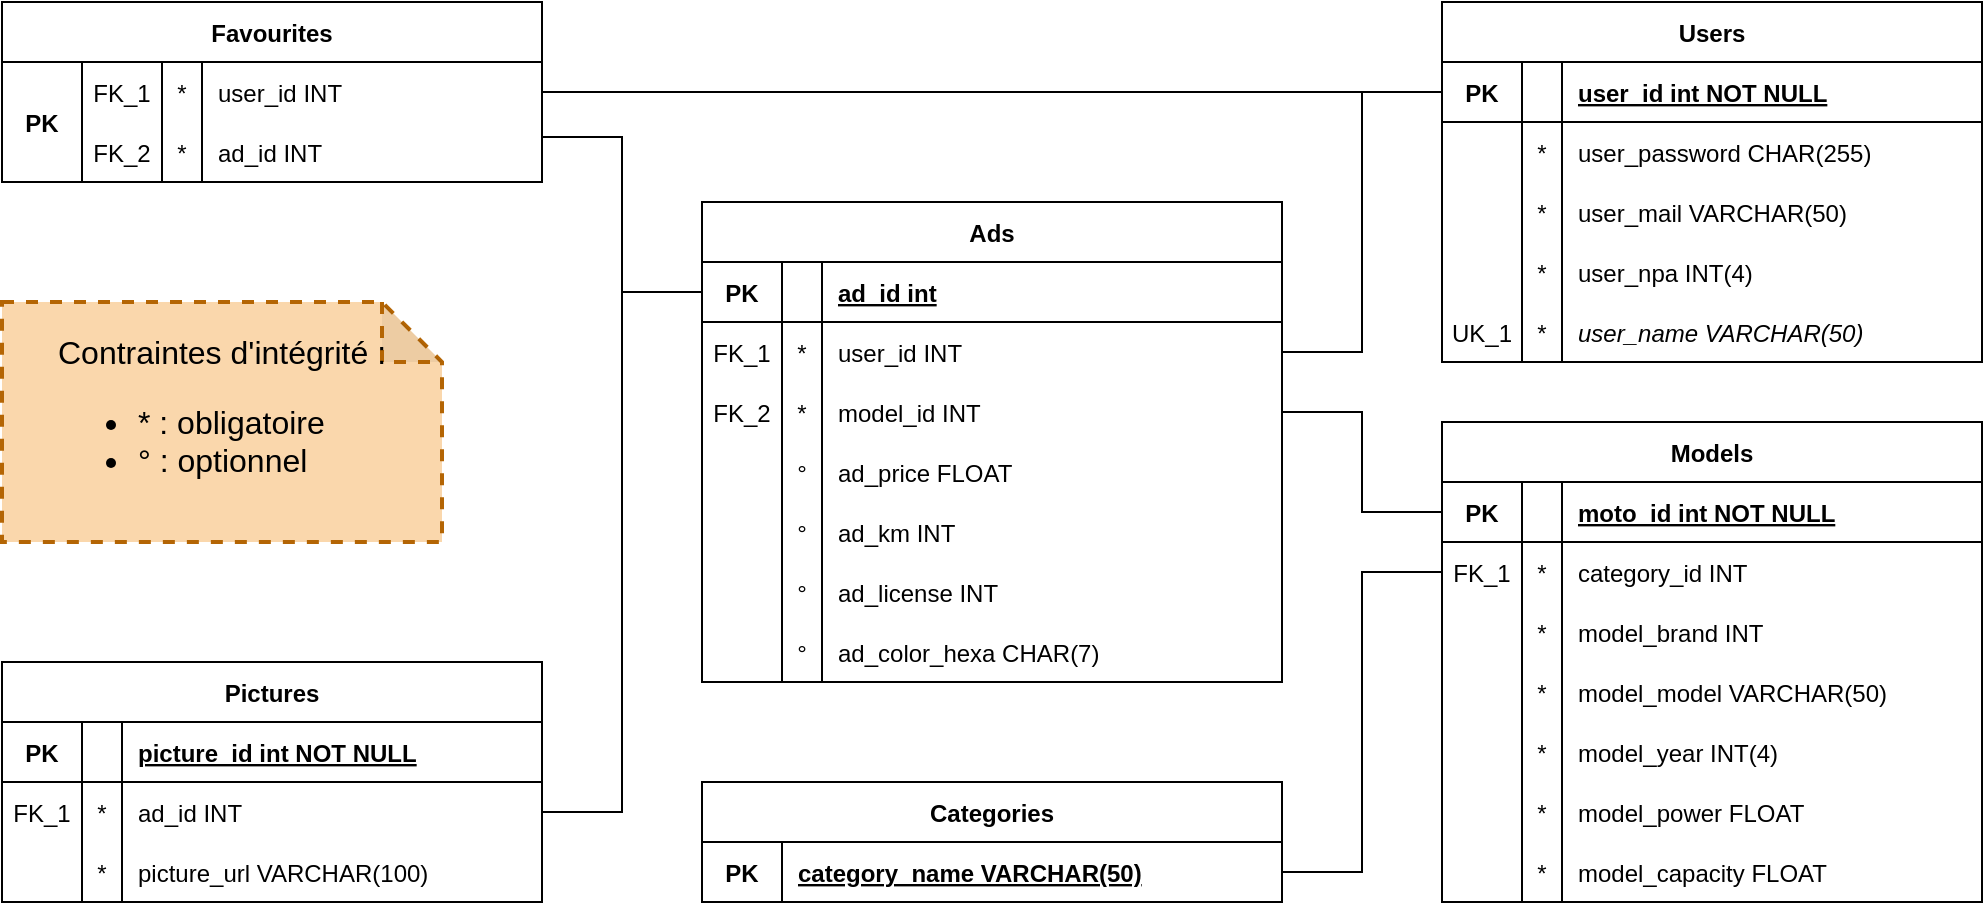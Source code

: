 <mxfile version="20.4.0" type="device"><diagram id="R2lEEEUBdFMjLlhIrx00" name="Page-1"><mxGraphModel dx="1632" dy="436" grid="1" gridSize="10" guides="1" tooltips="1" connect="1" arrows="1" fold="1" page="1" pageScale="1" pageWidth="850" pageHeight="1100" math="0" shadow="0" extFonts="Permanent Marker^https://fonts.googleapis.com/css?family=Permanent+Marker"><root><mxCell id="0"/><mxCell id="1" parent="0"/><mxCell id="C-vyLk0tnHw3VtMMgP7b-2" value="Models" style="shape=table;startSize=30;container=1;collapsible=1;childLayout=tableLayout;fixedRows=1;rowLines=0;fontStyle=1;align=center;resizeLast=1;" parent="1" vertex="1"><mxGeometry x="470" y="580" width="270" height="240" as="geometry"/></mxCell><mxCell id="C-vyLk0tnHw3VtMMgP7b-3" value="" style="shape=partialRectangle;collapsible=0;dropTarget=0;pointerEvents=0;fillColor=none;points=[[0,0.5],[1,0.5]];portConstraint=eastwest;top=0;left=0;right=0;bottom=1;" parent="C-vyLk0tnHw3VtMMgP7b-2" vertex="1"><mxGeometry y="30" width="270" height="30" as="geometry"/></mxCell><mxCell id="C-vyLk0tnHw3VtMMgP7b-4" value="PK" style="shape=partialRectangle;overflow=hidden;connectable=0;fillColor=none;top=0;left=0;bottom=0;right=0;fontStyle=1;" parent="C-vyLk0tnHw3VtMMgP7b-3" vertex="1"><mxGeometry width="40" height="30" as="geometry"><mxRectangle width="40" height="30" as="alternateBounds"/></mxGeometry></mxCell><mxCell id="pd-KlW3IWrrGRKDiV0ma-48" style="shape=partialRectangle;overflow=hidden;connectable=0;fillColor=none;top=0;left=0;bottom=0;right=0;fontStyle=1;" parent="C-vyLk0tnHw3VtMMgP7b-3" vertex="1"><mxGeometry x="40" width="20" height="30" as="geometry"><mxRectangle width="20" height="30" as="alternateBounds"/></mxGeometry></mxCell><mxCell id="C-vyLk0tnHw3VtMMgP7b-5" value="moto_id int NOT NULL " style="shape=partialRectangle;overflow=hidden;connectable=0;fillColor=none;top=0;left=0;bottom=0;right=0;align=left;spacingLeft=6;fontStyle=5;" parent="C-vyLk0tnHw3VtMMgP7b-3" vertex="1"><mxGeometry x="60" width="210" height="30" as="geometry"><mxRectangle width="210" height="30" as="alternateBounds"/></mxGeometry></mxCell><mxCell id="Til6oE_p2sEMkodiM8Su-36" style="shape=partialRectangle;collapsible=0;dropTarget=0;pointerEvents=0;fillColor=none;points=[[0,0.5],[1,0.5]];portConstraint=eastwest;top=0;left=0;right=0;bottom=0;" parent="C-vyLk0tnHw3VtMMgP7b-2" vertex="1"><mxGeometry y="60" width="270" height="30" as="geometry"/></mxCell><mxCell id="Til6oE_p2sEMkodiM8Su-37" value="FK_1" style="shape=partialRectangle;overflow=hidden;connectable=0;fillColor=none;top=0;left=0;bottom=0;right=0;" parent="Til6oE_p2sEMkodiM8Su-36" vertex="1"><mxGeometry width="40" height="30" as="geometry"><mxRectangle width="40" height="30" as="alternateBounds"/></mxGeometry></mxCell><mxCell id="pd-KlW3IWrrGRKDiV0ma-49" value="*" style="shape=partialRectangle;overflow=hidden;connectable=0;fillColor=none;top=0;left=0;bottom=0;right=0;" parent="Til6oE_p2sEMkodiM8Su-36" vertex="1"><mxGeometry x="40" width="20" height="30" as="geometry"><mxRectangle width="20" height="30" as="alternateBounds"/></mxGeometry></mxCell><mxCell id="Til6oE_p2sEMkodiM8Su-38" value="category_id INT" style="shape=partialRectangle;overflow=hidden;connectable=0;fillColor=none;top=0;left=0;bottom=0;right=0;align=left;spacingLeft=6;" parent="Til6oE_p2sEMkodiM8Su-36" vertex="1"><mxGeometry x="60" width="210" height="30" as="geometry"><mxRectangle width="210" height="30" as="alternateBounds"/></mxGeometry></mxCell><mxCell id="C-vyLk0tnHw3VtMMgP7b-6" value="" style="shape=partialRectangle;collapsible=0;dropTarget=0;pointerEvents=0;fillColor=none;points=[[0,0.5],[1,0.5]];portConstraint=eastwest;top=0;left=0;right=0;bottom=0;" parent="C-vyLk0tnHw3VtMMgP7b-2" vertex="1"><mxGeometry y="90" width="270" height="30" as="geometry"/></mxCell><mxCell id="C-vyLk0tnHw3VtMMgP7b-7" value="" style="shape=partialRectangle;overflow=hidden;connectable=0;fillColor=none;top=0;left=0;bottom=0;right=0;" parent="C-vyLk0tnHw3VtMMgP7b-6" vertex="1"><mxGeometry width="40" height="30" as="geometry"><mxRectangle width="40" height="30" as="alternateBounds"/></mxGeometry></mxCell><mxCell id="pd-KlW3IWrrGRKDiV0ma-50" value="*" style="shape=partialRectangle;overflow=hidden;connectable=0;fillColor=none;top=0;left=0;bottom=0;right=0;" parent="C-vyLk0tnHw3VtMMgP7b-6" vertex="1"><mxGeometry x="40" width="20" height="30" as="geometry"><mxRectangle width="20" height="30" as="alternateBounds"/></mxGeometry></mxCell><mxCell id="C-vyLk0tnHw3VtMMgP7b-8" value="model_brand INT" style="shape=partialRectangle;overflow=hidden;connectable=0;fillColor=none;top=0;left=0;bottom=0;right=0;align=left;spacingLeft=6;" parent="C-vyLk0tnHw3VtMMgP7b-6" vertex="1"><mxGeometry x="60" width="210" height="30" as="geometry"><mxRectangle width="210" height="30" as="alternateBounds"/></mxGeometry></mxCell><mxCell id="C-vyLk0tnHw3VtMMgP7b-9" value="" style="shape=partialRectangle;collapsible=0;dropTarget=0;pointerEvents=0;fillColor=none;points=[[0,0.5],[1,0.5]];portConstraint=eastwest;top=0;left=0;right=0;bottom=0;" parent="C-vyLk0tnHw3VtMMgP7b-2" vertex="1"><mxGeometry y="120" width="270" height="30" as="geometry"/></mxCell><mxCell id="C-vyLk0tnHw3VtMMgP7b-10" value="" style="shape=partialRectangle;overflow=hidden;connectable=0;fillColor=none;top=0;left=0;bottom=0;right=0;" parent="C-vyLk0tnHw3VtMMgP7b-9" vertex="1"><mxGeometry width="40" height="30" as="geometry"><mxRectangle width="40" height="30" as="alternateBounds"/></mxGeometry></mxCell><mxCell id="pd-KlW3IWrrGRKDiV0ma-51" value="*" style="shape=partialRectangle;overflow=hidden;connectable=0;fillColor=none;top=0;left=0;bottom=0;right=0;" parent="C-vyLk0tnHw3VtMMgP7b-9" vertex="1"><mxGeometry x="40" width="20" height="30" as="geometry"><mxRectangle width="20" height="30" as="alternateBounds"/></mxGeometry></mxCell><mxCell id="C-vyLk0tnHw3VtMMgP7b-11" value="model_model VARCHAR(50)" style="shape=partialRectangle;overflow=hidden;connectable=0;fillColor=none;top=0;left=0;bottom=0;right=0;align=left;spacingLeft=6;" parent="C-vyLk0tnHw3VtMMgP7b-9" vertex="1"><mxGeometry x="60" width="210" height="30" as="geometry"><mxRectangle width="210" height="30" as="alternateBounds"/></mxGeometry></mxCell><mxCell id="Til6oE_p2sEMkodiM8Su-18" style="shape=partialRectangle;collapsible=0;dropTarget=0;pointerEvents=0;fillColor=none;points=[[0,0.5],[1,0.5]];portConstraint=eastwest;top=0;left=0;right=0;bottom=0;" parent="C-vyLk0tnHw3VtMMgP7b-2" vertex="1"><mxGeometry y="150" width="270" height="30" as="geometry"/></mxCell><mxCell id="Til6oE_p2sEMkodiM8Su-19" value="" style="shape=partialRectangle;overflow=hidden;connectable=0;fillColor=none;top=0;left=0;bottom=0;right=0;" parent="Til6oE_p2sEMkodiM8Su-18" vertex="1"><mxGeometry width="40" height="30" as="geometry"><mxRectangle width="40" height="30" as="alternateBounds"/></mxGeometry></mxCell><mxCell id="pd-KlW3IWrrGRKDiV0ma-52" value="*" style="shape=partialRectangle;overflow=hidden;connectable=0;fillColor=none;top=0;left=0;bottom=0;right=0;" parent="Til6oE_p2sEMkodiM8Su-18" vertex="1"><mxGeometry x="40" width="20" height="30" as="geometry"><mxRectangle width="20" height="30" as="alternateBounds"/></mxGeometry></mxCell><mxCell id="Til6oE_p2sEMkodiM8Su-20" value="model_year INT(4)" style="shape=partialRectangle;overflow=hidden;connectable=0;fillColor=none;top=0;left=0;bottom=0;right=0;align=left;spacingLeft=6;" parent="Til6oE_p2sEMkodiM8Su-18" vertex="1"><mxGeometry x="60" width="210" height="30" as="geometry"><mxRectangle width="210" height="30" as="alternateBounds"/></mxGeometry></mxCell><mxCell id="Til6oE_p2sEMkodiM8Su-24" style="shape=partialRectangle;collapsible=0;dropTarget=0;pointerEvents=0;fillColor=none;points=[[0,0.5],[1,0.5]];portConstraint=eastwest;top=0;left=0;right=0;bottom=0;" parent="C-vyLk0tnHw3VtMMgP7b-2" vertex="1"><mxGeometry y="180" width="270" height="30" as="geometry"/></mxCell><mxCell id="Til6oE_p2sEMkodiM8Su-25" value="" style="shape=partialRectangle;overflow=hidden;connectable=0;fillColor=none;top=0;left=0;bottom=0;right=0;" parent="Til6oE_p2sEMkodiM8Su-24" vertex="1"><mxGeometry width="40" height="30" as="geometry"><mxRectangle width="40" height="30" as="alternateBounds"/></mxGeometry></mxCell><mxCell id="pd-KlW3IWrrGRKDiV0ma-53" value="*" style="shape=partialRectangle;overflow=hidden;connectable=0;fillColor=none;top=0;left=0;bottom=0;right=0;" parent="Til6oE_p2sEMkodiM8Su-24" vertex="1"><mxGeometry x="40" width="20" height="30" as="geometry"><mxRectangle width="20" height="30" as="alternateBounds"/></mxGeometry></mxCell><mxCell id="Til6oE_p2sEMkodiM8Su-26" value="model_power FLOAT" style="shape=partialRectangle;overflow=hidden;connectable=0;fillColor=none;top=0;left=0;bottom=0;right=0;align=left;spacingLeft=6;" parent="Til6oE_p2sEMkodiM8Su-24" vertex="1"><mxGeometry x="60" width="210" height="30" as="geometry"><mxRectangle width="210" height="30" as="alternateBounds"/></mxGeometry></mxCell><mxCell id="Til6oE_p2sEMkodiM8Su-27" style="shape=partialRectangle;collapsible=0;dropTarget=0;pointerEvents=0;fillColor=none;points=[[0,0.5],[1,0.5]];portConstraint=eastwest;top=0;left=0;right=0;bottom=0;" parent="C-vyLk0tnHw3VtMMgP7b-2" vertex="1"><mxGeometry y="210" width="270" height="30" as="geometry"/></mxCell><mxCell id="Til6oE_p2sEMkodiM8Su-28" value="" style="shape=partialRectangle;overflow=hidden;connectable=0;fillColor=none;top=0;left=0;bottom=0;right=0;" parent="Til6oE_p2sEMkodiM8Su-27" vertex="1"><mxGeometry width="40" height="30" as="geometry"><mxRectangle width="40" height="30" as="alternateBounds"/></mxGeometry></mxCell><mxCell id="pd-KlW3IWrrGRKDiV0ma-54" value="*" style="shape=partialRectangle;overflow=hidden;connectable=0;fillColor=none;top=0;left=0;bottom=0;right=0;" parent="Til6oE_p2sEMkodiM8Su-27" vertex="1"><mxGeometry x="40" width="20" height="30" as="geometry"><mxRectangle width="20" height="30" as="alternateBounds"/></mxGeometry></mxCell><mxCell id="Til6oE_p2sEMkodiM8Su-29" value="model_capacity FLOAT" style="shape=partialRectangle;overflow=hidden;connectable=0;fillColor=none;top=0;left=0;bottom=0;right=0;align=left;spacingLeft=6;" parent="Til6oE_p2sEMkodiM8Su-27" vertex="1"><mxGeometry x="60" width="210" height="30" as="geometry"><mxRectangle width="210" height="30" as="alternateBounds"/></mxGeometry></mxCell><mxCell id="C-vyLk0tnHw3VtMMgP7b-23" value="Users" style="shape=table;startSize=30;container=1;collapsible=1;childLayout=tableLayout;fixedRows=1;rowLines=0;fontStyle=1;align=center;resizeLast=1;" parent="1" vertex="1"><mxGeometry x="470" y="370" width="270" height="180" as="geometry"/></mxCell><mxCell id="C-vyLk0tnHw3VtMMgP7b-24" value="" style="shape=partialRectangle;collapsible=0;dropTarget=0;pointerEvents=0;fillColor=none;points=[[0,0.5],[1,0.5]];portConstraint=eastwest;top=0;left=0;right=0;bottom=1;" parent="C-vyLk0tnHw3VtMMgP7b-23" vertex="1"><mxGeometry y="30" width="270" height="30" as="geometry"/></mxCell><mxCell id="C-vyLk0tnHw3VtMMgP7b-25" value="PK" style="shape=partialRectangle;overflow=hidden;connectable=0;fillColor=none;top=0;left=0;bottom=0;right=0;fontStyle=1;" parent="C-vyLk0tnHw3VtMMgP7b-24" vertex="1"><mxGeometry width="40.0" height="30" as="geometry"><mxRectangle width="40.0" height="30" as="alternateBounds"/></mxGeometry></mxCell><mxCell id="pd-KlW3IWrrGRKDiV0ma-36" style="shape=partialRectangle;overflow=hidden;connectable=0;fillColor=none;top=0;left=0;bottom=0;right=0;fontStyle=1;" parent="C-vyLk0tnHw3VtMMgP7b-24" vertex="1"><mxGeometry x="40.0" width="20" height="30" as="geometry"><mxRectangle width="20" height="30" as="alternateBounds"/></mxGeometry></mxCell><mxCell id="C-vyLk0tnHw3VtMMgP7b-26" value="user_id int NOT NULL " style="shape=partialRectangle;overflow=hidden;connectable=0;fillColor=none;top=0;left=0;bottom=0;right=0;align=left;spacingLeft=6;fontStyle=5;" parent="C-vyLk0tnHw3VtMMgP7b-24" vertex="1"><mxGeometry x="60.0" width="210.0" height="30" as="geometry"><mxRectangle width="210.0" height="30" as="alternateBounds"/></mxGeometry></mxCell><mxCell id="C-vyLk0tnHw3VtMMgP7b-27" value="" style="shape=partialRectangle;collapsible=0;dropTarget=0;pointerEvents=0;fillColor=none;points=[[0,0.5],[1,0.5]];portConstraint=eastwest;top=0;left=0;right=0;bottom=0;" parent="C-vyLk0tnHw3VtMMgP7b-23" vertex="1"><mxGeometry y="60" width="270" height="30" as="geometry"/></mxCell><mxCell id="C-vyLk0tnHw3VtMMgP7b-28" value="" style="shape=partialRectangle;overflow=hidden;connectable=0;fillColor=none;top=0;left=0;bottom=0;right=0;" parent="C-vyLk0tnHw3VtMMgP7b-27" vertex="1"><mxGeometry width="40.0" height="30" as="geometry"><mxRectangle width="40.0" height="30" as="alternateBounds"/></mxGeometry></mxCell><mxCell id="pd-KlW3IWrrGRKDiV0ma-37" value="*" style="shape=partialRectangle;overflow=hidden;connectable=0;fillColor=none;top=0;left=0;bottom=0;right=0;" parent="C-vyLk0tnHw3VtMMgP7b-27" vertex="1"><mxGeometry x="40.0" width="20" height="30" as="geometry"><mxRectangle width="20" height="30" as="alternateBounds"/></mxGeometry></mxCell><mxCell id="C-vyLk0tnHw3VtMMgP7b-29" value="user_password CHAR(255)" style="shape=partialRectangle;overflow=hidden;connectable=0;fillColor=none;top=0;left=0;bottom=0;right=0;align=left;spacingLeft=6;" parent="C-vyLk0tnHw3VtMMgP7b-27" vertex="1"><mxGeometry x="60.0" width="210.0" height="30" as="geometry"><mxRectangle width="210.0" height="30" as="alternateBounds"/></mxGeometry></mxCell><mxCell id="Til6oE_p2sEMkodiM8Su-79" style="shape=partialRectangle;collapsible=0;dropTarget=0;pointerEvents=0;fillColor=none;points=[[0,0.5],[1,0.5]];portConstraint=eastwest;top=0;left=0;right=0;bottom=0;" parent="C-vyLk0tnHw3VtMMgP7b-23" vertex="1"><mxGeometry y="90" width="270" height="30" as="geometry"/></mxCell><mxCell id="Til6oE_p2sEMkodiM8Su-80" value="" style="shape=partialRectangle;overflow=hidden;connectable=0;fillColor=none;top=0;left=0;bottom=0;right=0;" parent="Til6oE_p2sEMkodiM8Su-79" vertex="1"><mxGeometry width="40.0" height="30" as="geometry"><mxRectangle width="40.0" height="30" as="alternateBounds"/></mxGeometry></mxCell><mxCell id="pd-KlW3IWrrGRKDiV0ma-38" value="*" style="shape=partialRectangle;overflow=hidden;connectable=0;fillColor=none;top=0;left=0;bottom=0;right=0;" parent="Til6oE_p2sEMkodiM8Su-79" vertex="1"><mxGeometry x="40.0" width="20" height="30" as="geometry"><mxRectangle width="20" height="30" as="alternateBounds"/></mxGeometry></mxCell><mxCell id="Til6oE_p2sEMkodiM8Su-81" value="user_mail VARCHAR(50)" style="shape=partialRectangle;overflow=hidden;connectable=0;fillColor=none;top=0;left=0;bottom=0;right=0;align=left;spacingLeft=6;" parent="Til6oE_p2sEMkodiM8Su-79" vertex="1"><mxGeometry x="60.0" width="210.0" height="30" as="geometry"><mxRectangle width="210.0" height="30" as="alternateBounds"/></mxGeometry></mxCell><mxCell id="Til6oE_p2sEMkodiM8Su-76" style="shape=partialRectangle;collapsible=0;dropTarget=0;pointerEvents=0;fillColor=none;points=[[0,0.5],[1,0.5]];portConstraint=eastwest;top=0;left=0;right=0;bottom=0;" parent="C-vyLk0tnHw3VtMMgP7b-23" vertex="1"><mxGeometry y="120" width="270" height="30" as="geometry"/></mxCell><mxCell id="Til6oE_p2sEMkodiM8Su-77" value="" style="shape=partialRectangle;overflow=hidden;connectable=0;fillColor=none;top=0;left=0;bottom=0;right=0;" parent="Til6oE_p2sEMkodiM8Su-76" vertex="1"><mxGeometry width="40.0" height="30" as="geometry"><mxRectangle width="40.0" height="30" as="alternateBounds"/></mxGeometry></mxCell><mxCell id="pd-KlW3IWrrGRKDiV0ma-39" value="*" style="shape=partialRectangle;overflow=hidden;connectable=0;fillColor=none;top=0;left=0;bottom=0;right=0;" parent="Til6oE_p2sEMkodiM8Su-76" vertex="1"><mxGeometry x="40.0" width="20" height="30" as="geometry"><mxRectangle width="20" height="30" as="alternateBounds"/></mxGeometry></mxCell><mxCell id="Til6oE_p2sEMkodiM8Su-78" value="user_npa INT(4)" style="shape=partialRectangle;overflow=hidden;connectable=0;fillColor=none;top=0;left=0;bottom=0;right=0;align=left;spacingLeft=6;" parent="Til6oE_p2sEMkodiM8Su-76" vertex="1"><mxGeometry x="60.0" width="210.0" height="30" as="geometry"><mxRectangle width="210.0" height="30" as="alternateBounds"/></mxGeometry></mxCell><mxCell id="Til6oE_p2sEMkodiM8Su-73" style="shape=partialRectangle;collapsible=0;dropTarget=0;pointerEvents=0;fillColor=none;points=[[0,0.5],[1,0.5]];portConstraint=eastwest;top=0;left=0;right=0;bottom=0;" parent="C-vyLk0tnHw3VtMMgP7b-23" vertex="1"><mxGeometry y="150" width="270" height="30" as="geometry"/></mxCell><mxCell id="Til6oE_p2sEMkodiM8Su-74" value="UK_1" style="shape=partialRectangle;overflow=hidden;connectable=0;fillColor=none;top=0;left=0;bottom=0;right=0;" parent="Til6oE_p2sEMkodiM8Su-73" vertex="1"><mxGeometry width="40.0" height="30" as="geometry"><mxRectangle width="40.0" height="30" as="alternateBounds"/></mxGeometry></mxCell><mxCell id="pd-KlW3IWrrGRKDiV0ma-40" value="*" style="shape=partialRectangle;overflow=hidden;connectable=0;fillColor=none;top=0;left=0;bottom=0;right=0;" parent="Til6oE_p2sEMkodiM8Su-73" vertex="1"><mxGeometry x="40.0" width="20" height="30" as="geometry"><mxRectangle width="20" height="30" as="alternateBounds"/></mxGeometry></mxCell><mxCell id="Til6oE_p2sEMkodiM8Su-75" value="user_name VARCHAR(50)" style="shape=partialRectangle;overflow=hidden;connectable=0;fillColor=none;top=0;left=0;bottom=0;right=0;align=left;spacingLeft=6;fontStyle=2" parent="Til6oE_p2sEMkodiM8Su-73" vertex="1"><mxGeometry x="60.0" width="210.0" height="30" as="geometry"><mxRectangle width="210.0" height="30" as="alternateBounds"/></mxGeometry></mxCell><mxCell id="_T7qm6R19eSd7hvCUQdI-22" value="Ads" style="shape=table;startSize=30;container=1;collapsible=1;childLayout=tableLayout;fixedRows=1;rowLines=0;fontStyle=1;align=center;resizeLast=1;" parent="1" vertex="1"><mxGeometry x="100" y="470" width="290" height="240" as="geometry"/></mxCell><mxCell id="_T7qm6R19eSd7hvCUQdI-23" value="" style="shape=partialRectangle;collapsible=0;dropTarget=0;pointerEvents=0;fillColor=none;points=[[0,0.5],[1,0.5]];portConstraint=eastwest;top=0;left=0;right=0;bottom=1;" parent="_T7qm6R19eSd7hvCUQdI-22" vertex="1"><mxGeometry y="30" width="290" height="30" as="geometry"/></mxCell><mxCell id="_T7qm6R19eSd7hvCUQdI-24" value="PK" style="shape=partialRectangle;overflow=hidden;connectable=0;fillColor=none;top=0;left=0;bottom=0;right=0;fontStyle=1;" parent="_T7qm6R19eSd7hvCUQdI-23" vertex="1"><mxGeometry width="40" height="30" as="geometry"><mxRectangle width="40" height="30" as="alternateBounds"/></mxGeometry></mxCell><mxCell id="pd-KlW3IWrrGRKDiV0ma-55" style="shape=partialRectangle;overflow=hidden;connectable=0;fillColor=none;top=0;left=0;bottom=0;right=0;fontStyle=1;" parent="_T7qm6R19eSd7hvCUQdI-23" vertex="1"><mxGeometry x="40" width="20" height="30" as="geometry"><mxRectangle width="20" height="30" as="alternateBounds"/></mxGeometry></mxCell><mxCell id="_T7qm6R19eSd7hvCUQdI-25" value="ad_id int" style="shape=partialRectangle;overflow=hidden;connectable=0;fillColor=none;top=0;left=0;bottom=0;right=0;align=left;spacingLeft=6;fontStyle=5;" parent="_T7qm6R19eSd7hvCUQdI-23" vertex="1"><mxGeometry x="60" width="230" height="30" as="geometry"><mxRectangle width="230" height="30" as="alternateBounds"/></mxGeometry></mxCell><mxCell id="Til6oE_p2sEMkodiM8Su-64" style="shape=partialRectangle;collapsible=0;dropTarget=0;pointerEvents=0;fillColor=none;points=[[0,0.5],[1,0.5]];portConstraint=eastwest;top=0;left=0;right=0;bottom=0;" parent="_T7qm6R19eSd7hvCUQdI-22" vertex="1"><mxGeometry y="60" width="290" height="30" as="geometry"/></mxCell><mxCell id="Til6oE_p2sEMkodiM8Su-65" value="FK_1" style="shape=partialRectangle;overflow=hidden;connectable=0;fillColor=none;top=0;left=0;bottom=0;right=0;" parent="Til6oE_p2sEMkodiM8Su-64" vertex="1"><mxGeometry width="40" height="30" as="geometry"><mxRectangle width="40" height="30" as="alternateBounds"/></mxGeometry></mxCell><mxCell id="pd-KlW3IWrrGRKDiV0ma-56" value="*" style="shape=partialRectangle;overflow=hidden;connectable=0;fillColor=none;top=0;left=0;bottom=0;right=0;" parent="Til6oE_p2sEMkodiM8Su-64" vertex="1"><mxGeometry x="40" width="20" height="30" as="geometry"><mxRectangle width="20" height="30" as="alternateBounds"/></mxGeometry></mxCell><mxCell id="Til6oE_p2sEMkodiM8Su-66" value="user_id INT" style="shape=partialRectangle;overflow=hidden;connectable=0;fillColor=none;top=0;left=0;bottom=0;right=0;align=left;spacingLeft=6;" parent="Til6oE_p2sEMkodiM8Su-64" vertex="1"><mxGeometry x="60" width="230" height="30" as="geometry"><mxRectangle width="230" height="30" as="alternateBounds"/></mxGeometry></mxCell><mxCell id="_T7qm6R19eSd7hvCUQdI-26" value="" style="shape=partialRectangle;collapsible=0;dropTarget=0;pointerEvents=0;fillColor=none;points=[[0,0.5],[1,0.5]];portConstraint=eastwest;top=0;left=0;right=0;bottom=0;" parent="_T7qm6R19eSd7hvCUQdI-22" vertex="1"><mxGeometry y="90" width="290" height="30" as="geometry"/></mxCell><mxCell id="_T7qm6R19eSd7hvCUQdI-27" value="FK_2" style="shape=partialRectangle;overflow=hidden;connectable=0;fillColor=none;top=0;left=0;bottom=0;right=0;" parent="_T7qm6R19eSd7hvCUQdI-26" vertex="1"><mxGeometry width="40" height="30" as="geometry"><mxRectangle width="40" height="30" as="alternateBounds"/></mxGeometry></mxCell><mxCell id="pd-KlW3IWrrGRKDiV0ma-57" value="*" style="shape=partialRectangle;overflow=hidden;connectable=0;fillColor=none;top=0;left=0;bottom=0;right=0;" parent="_T7qm6R19eSd7hvCUQdI-26" vertex="1"><mxGeometry x="40" width="20" height="30" as="geometry"><mxRectangle width="20" height="30" as="alternateBounds"/></mxGeometry></mxCell><mxCell id="_T7qm6R19eSd7hvCUQdI-28" value="model_id INT" style="shape=partialRectangle;overflow=hidden;connectable=0;fillColor=none;top=0;left=0;bottom=0;right=0;align=left;spacingLeft=6;" parent="_T7qm6R19eSd7hvCUQdI-26" vertex="1"><mxGeometry x="60" width="230" height="30" as="geometry"><mxRectangle width="230" height="30" as="alternateBounds"/></mxGeometry></mxCell><mxCell id="Til6oE_p2sEMkodiM8Su-6" style="shape=partialRectangle;collapsible=0;dropTarget=0;pointerEvents=0;fillColor=none;points=[[0,0.5],[1,0.5]];portConstraint=eastwest;top=0;left=0;right=0;bottom=0;" parent="_T7qm6R19eSd7hvCUQdI-22" vertex="1"><mxGeometry y="120" width="290" height="30" as="geometry"/></mxCell><mxCell id="Til6oE_p2sEMkodiM8Su-7" value="" style="shape=partialRectangle;overflow=hidden;connectable=0;fillColor=none;top=0;left=0;bottom=0;right=0;" parent="Til6oE_p2sEMkodiM8Su-6" vertex="1"><mxGeometry width="40" height="30" as="geometry"><mxRectangle width="40" height="30" as="alternateBounds"/></mxGeometry></mxCell><mxCell id="pd-KlW3IWrrGRKDiV0ma-58" value="°" style="shape=partialRectangle;overflow=hidden;connectable=0;fillColor=none;top=0;left=0;bottom=0;right=0;" parent="Til6oE_p2sEMkodiM8Su-6" vertex="1"><mxGeometry x="40" width="20" height="30" as="geometry"><mxRectangle width="20" height="30" as="alternateBounds"/></mxGeometry></mxCell><mxCell id="Til6oE_p2sEMkodiM8Su-8" value="ad_price FLOAT" style="shape=partialRectangle;overflow=hidden;connectable=0;fillColor=none;top=0;left=0;bottom=0;right=0;align=left;spacingLeft=6;" parent="Til6oE_p2sEMkodiM8Su-6" vertex="1"><mxGeometry x="60" width="230" height="30" as="geometry"><mxRectangle width="230" height="30" as="alternateBounds"/></mxGeometry></mxCell><mxCell id="Til6oE_p2sEMkodiM8Su-9" style="shape=partialRectangle;collapsible=0;dropTarget=0;pointerEvents=0;fillColor=none;points=[[0,0.5],[1,0.5]];portConstraint=eastwest;top=0;left=0;right=0;bottom=0;" parent="_T7qm6R19eSd7hvCUQdI-22" vertex="1"><mxGeometry y="150" width="290" height="30" as="geometry"/></mxCell><mxCell id="Til6oE_p2sEMkodiM8Su-10" value="" style="shape=partialRectangle;overflow=hidden;connectable=0;fillColor=none;top=0;left=0;bottom=0;right=0;" parent="Til6oE_p2sEMkodiM8Su-9" vertex="1"><mxGeometry width="40" height="30" as="geometry"><mxRectangle width="40" height="30" as="alternateBounds"/></mxGeometry></mxCell><mxCell id="pd-KlW3IWrrGRKDiV0ma-59" value="°" style="shape=partialRectangle;overflow=hidden;connectable=0;fillColor=none;top=0;left=0;bottom=0;right=0;" parent="Til6oE_p2sEMkodiM8Su-9" vertex="1"><mxGeometry x="40" width="20" height="30" as="geometry"><mxRectangle width="20" height="30" as="alternateBounds"/></mxGeometry></mxCell><mxCell id="Til6oE_p2sEMkodiM8Su-11" value="ad_km INT" style="shape=partialRectangle;overflow=hidden;connectable=0;fillColor=none;top=0;left=0;bottom=0;right=0;align=left;spacingLeft=6;" parent="Til6oE_p2sEMkodiM8Su-9" vertex="1"><mxGeometry x="60" width="230" height="30" as="geometry"><mxRectangle width="230" height="30" as="alternateBounds"/></mxGeometry></mxCell><mxCell id="Til6oE_p2sEMkodiM8Su-12" style="shape=partialRectangle;collapsible=0;dropTarget=0;pointerEvents=0;fillColor=none;points=[[0,0.5],[1,0.5]];portConstraint=eastwest;top=0;left=0;right=0;bottom=0;" parent="_T7qm6R19eSd7hvCUQdI-22" vertex="1"><mxGeometry y="180" width="290" height="30" as="geometry"/></mxCell><mxCell id="Til6oE_p2sEMkodiM8Su-13" value="" style="shape=partialRectangle;overflow=hidden;connectable=0;fillColor=none;top=0;left=0;bottom=0;right=0;" parent="Til6oE_p2sEMkodiM8Su-12" vertex="1"><mxGeometry width="40" height="30" as="geometry"><mxRectangle width="40" height="30" as="alternateBounds"/></mxGeometry></mxCell><mxCell id="pd-KlW3IWrrGRKDiV0ma-60" value="°" style="shape=partialRectangle;overflow=hidden;connectable=0;fillColor=none;top=0;left=0;bottom=0;right=0;" parent="Til6oE_p2sEMkodiM8Su-12" vertex="1"><mxGeometry x="40" width="20" height="30" as="geometry"><mxRectangle width="20" height="30" as="alternateBounds"/></mxGeometry></mxCell><mxCell id="Til6oE_p2sEMkodiM8Su-14" value="ad_license INT" style="shape=partialRectangle;overflow=hidden;connectable=0;fillColor=none;top=0;left=0;bottom=0;right=0;align=left;spacingLeft=6;" parent="Til6oE_p2sEMkodiM8Su-12" vertex="1"><mxGeometry x="60" width="230" height="30" as="geometry"><mxRectangle width="230" height="30" as="alternateBounds"/></mxGeometry></mxCell><mxCell id="Til6oE_p2sEMkodiM8Su-15" style="shape=partialRectangle;collapsible=0;dropTarget=0;pointerEvents=0;fillColor=none;points=[[0,0.5],[1,0.5]];portConstraint=eastwest;top=0;left=0;right=0;bottom=0;" parent="_T7qm6R19eSd7hvCUQdI-22" vertex="1"><mxGeometry y="210" width="290" height="30" as="geometry"/></mxCell><mxCell id="Til6oE_p2sEMkodiM8Su-16" value="" style="shape=partialRectangle;overflow=hidden;connectable=0;fillColor=none;top=0;left=0;bottom=0;right=0;" parent="Til6oE_p2sEMkodiM8Su-15" vertex="1"><mxGeometry width="40" height="30" as="geometry"><mxRectangle width="40" height="30" as="alternateBounds"/></mxGeometry></mxCell><mxCell id="pd-KlW3IWrrGRKDiV0ma-61" value="°" style="shape=partialRectangle;overflow=hidden;connectable=0;fillColor=none;top=0;left=0;bottom=0;right=0;" parent="Til6oE_p2sEMkodiM8Su-15" vertex="1"><mxGeometry x="40" width="20" height="30" as="geometry"><mxRectangle width="20" height="30" as="alternateBounds"/></mxGeometry></mxCell><mxCell id="Til6oE_p2sEMkodiM8Su-17" value="ad_color_hexa CHAR(7)" style="shape=partialRectangle;overflow=hidden;connectable=0;fillColor=none;top=0;left=0;bottom=0;right=0;align=left;spacingLeft=6;" parent="Til6oE_p2sEMkodiM8Su-15" vertex="1"><mxGeometry x="60" width="230" height="30" as="geometry"><mxRectangle width="230" height="30" as="alternateBounds"/></mxGeometry></mxCell><mxCell id="_T7qm6R19eSd7hvCUQdI-31" value="Pictures" style="shape=table;startSize=30;container=1;collapsible=1;childLayout=tableLayout;fixedRows=1;rowLines=0;fontStyle=1;align=center;resizeLast=1;" parent="1" vertex="1"><mxGeometry x="-250" y="700" width="270" height="120" as="geometry"/></mxCell><mxCell id="_T7qm6R19eSd7hvCUQdI-32" value="" style="shape=partialRectangle;collapsible=0;dropTarget=0;pointerEvents=0;fillColor=none;points=[[0,0.5],[1,0.5]];portConstraint=eastwest;top=0;left=0;right=0;bottom=1;" parent="_T7qm6R19eSd7hvCUQdI-31" vertex="1"><mxGeometry y="30" width="270" height="30" as="geometry"/></mxCell><mxCell id="_T7qm6R19eSd7hvCUQdI-33" value="PK" style="shape=partialRectangle;overflow=hidden;connectable=0;fillColor=none;top=0;left=0;bottom=0;right=0;fontStyle=1;" parent="_T7qm6R19eSd7hvCUQdI-32" vertex="1"><mxGeometry width="40" height="30" as="geometry"><mxRectangle width="40" height="30" as="alternateBounds"/></mxGeometry></mxCell><mxCell id="pd-KlW3IWrrGRKDiV0ma-62" style="shape=partialRectangle;overflow=hidden;connectable=0;fillColor=none;top=0;left=0;bottom=0;right=0;fontStyle=1;" parent="_T7qm6R19eSd7hvCUQdI-32" vertex="1"><mxGeometry x="40" width="20" height="30" as="geometry"><mxRectangle width="20" height="30" as="alternateBounds"/></mxGeometry></mxCell><mxCell id="_T7qm6R19eSd7hvCUQdI-34" value="picture_id int NOT NULL " style="shape=partialRectangle;overflow=hidden;connectable=0;fillColor=none;top=0;left=0;bottom=0;right=0;align=left;spacingLeft=6;fontStyle=5;" parent="_T7qm6R19eSd7hvCUQdI-32" vertex="1"><mxGeometry x="60" width="210" height="30" as="geometry"><mxRectangle width="210" height="30" as="alternateBounds"/></mxGeometry></mxCell><mxCell id="Til6oE_p2sEMkodiM8Su-67" style="shape=partialRectangle;collapsible=0;dropTarget=0;pointerEvents=0;fillColor=none;points=[[0,0.5],[1,0.5]];portConstraint=eastwest;top=0;left=0;right=0;bottom=0;" parent="_T7qm6R19eSd7hvCUQdI-31" vertex="1"><mxGeometry y="60" width="270" height="30" as="geometry"/></mxCell><mxCell id="Til6oE_p2sEMkodiM8Su-68" value="FK_1" style="shape=partialRectangle;overflow=hidden;connectable=0;fillColor=none;top=0;left=0;bottom=0;right=0;" parent="Til6oE_p2sEMkodiM8Su-67" vertex="1"><mxGeometry width="40" height="30" as="geometry"><mxRectangle width="40" height="30" as="alternateBounds"/></mxGeometry></mxCell><mxCell id="pd-KlW3IWrrGRKDiV0ma-63" value="*" style="shape=partialRectangle;overflow=hidden;connectable=0;fillColor=none;top=0;left=0;bottom=0;right=0;" parent="Til6oE_p2sEMkodiM8Su-67" vertex="1"><mxGeometry x="40" width="20" height="30" as="geometry"><mxRectangle width="20" height="30" as="alternateBounds"/></mxGeometry></mxCell><mxCell id="Til6oE_p2sEMkodiM8Su-69" value="ad_id INT" style="shape=partialRectangle;overflow=hidden;connectable=0;fillColor=none;top=0;left=0;bottom=0;right=0;align=left;spacingLeft=6;" parent="Til6oE_p2sEMkodiM8Su-67" vertex="1"><mxGeometry x="60" width="210" height="30" as="geometry"><mxRectangle width="210" height="30" as="alternateBounds"/></mxGeometry></mxCell><mxCell id="_T7qm6R19eSd7hvCUQdI-35" value="" style="shape=partialRectangle;collapsible=0;dropTarget=0;pointerEvents=0;fillColor=none;points=[[0,0.5],[1,0.5]];portConstraint=eastwest;top=0;left=0;right=0;bottom=0;" parent="_T7qm6R19eSd7hvCUQdI-31" vertex="1"><mxGeometry y="90" width="270" height="30" as="geometry"/></mxCell><mxCell id="_T7qm6R19eSd7hvCUQdI-36" value="" style="shape=partialRectangle;overflow=hidden;connectable=0;fillColor=none;top=0;left=0;bottom=0;right=0;" parent="_T7qm6R19eSd7hvCUQdI-35" vertex="1"><mxGeometry width="40" height="30" as="geometry"><mxRectangle width="40" height="30" as="alternateBounds"/></mxGeometry></mxCell><mxCell id="pd-KlW3IWrrGRKDiV0ma-64" value="*" style="shape=partialRectangle;overflow=hidden;connectable=0;fillColor=none;top=0;left=0;bottom=0;right=0;" parent="_T7qm6R19eSd7hvCUQdI-35" vertex="1"><mxGeometry x="40" width="20" height="30" as="geometry"><mxRectangle width="20" height="30" as="alternateBounds"/></mxGeometry></mxCell><mxCell id="_T7qm6R19eSd7hvCUQdI-37" value="picture_url VARCHAR(100)" style="shape=partialRectangle;overflow=hidden;connectable=0;fillColor=none;top=0;left=0;bottom=0;right=0;align=left;spacingLeft=6;" parent="_T7qm6R19eSd7hvCUQdI-35" vertex="1"><mxGeometry x="60" width="210" height="30" as="geometry"><mxRectangle width="210" height="30" as="alternateBounds"/></mxGeometry></mxCell><mxCell id="_T7qm6R19eSd7hvCUQdI-39" value="" style="endArrow=none;html=1;rounded=0;entryX=0;entryY=0.5;entryDx=0;entryDy=0;exitX=1;exitY=0.5;exitDx=0;exitDy=0;edgeStyle=orthogonalEdgeStyle;" parent="1" source="_T7qm6R19eSd7hvCUQdI-26" target="C-vyLk0tnHw3VtMMgP7b-3" edge="1"><mxGeometry width="50" height="50" relative="1" as="geometry"><mxPoint y="534" as="sourcePoint"/><mxPoint x="430" y="524" as="targetPoint"/></mxGeometry></mxCell><mxCell id="_T7qm6R19eSd7hvCUQdI-45" value="Favourites" style="shape=table;startSize=30;container=1;collapsible=1;childLayout=tableLayout;fixedRows=1;rowLines=0;fontStyle=1;align=center;resizeLast=1;strokeColor=default;" parent="1" vertex="1"><mxGeometry x="-250" y="370" width="270" height="90" as="geometry"/></mxCell><mxCell id="_T7qm6R19eSd7hvCUQdI-46" value="" style="shape=partialRectangle;collapsible=0;dropTarget=0;pointerEvents=0;fillColor=none;points=[[0,0.5],[1,0.5]];portConstraint=eastwest;top=0;left=0;right=0;bottom=1;strokeColor=none;" parent="_T7qm6R19eSd7hvCUQdI-45" vertex="1"><mxGeometry y="30" width="270" height="30" as="geometry"/></mxCell><mxCell id="Til6oE_p2sEMkodiM8Su-82" value="PK" style="shape=partialRectangle;overflow=hidden;connectable=0;top=0;left=0;bottom=0;right=0;fontStyle=1;rowspan=2;colspan=1;fillColor=none;strokeColor=none;dashed=1;perimeterSpacing=2;strokeWidth=5;" parent="_T7qm6R19eSd7hvCUQdI-46" vertex="1"><mxGeometry width="40" height="60" as="geometry"><mxRectangle width="40" height="30" as="alternateBounds"/></mxGeometry></mxCell><mxCell id="_T7qm6R19eSd7hvCUQdI-47" value="FK_1" style="shape=partialRectangle;overflow=hidden;connectable=0;fillColor=none;top=0;left=0;bottom=0;right=0;fontStyle=0;strokeColor=none;" parent="_T7qm6R19eSd7hvCUQdI-46" vertex="1"><mxGeometry x="40" width="40" height="30" as="geometry"><mxRectangle width="40" height="30" as="alternateBounds"/></mxGeometry></mxCell><mxCell id="pd-KlW3IWrrGRKDiV0ma-31" value="*" style="shape=partialRectangle;overflow=hidden;connectable=0;fillColor=none;top=0;left=0;bottom=0;right=0;fontStyle=0;strokeColor=none;align=center;" parent="_T7qm6R19eSd7hvCUQdI-46" vertex="1"><mxGeometry x="80" width="20" height="30" as="geometry"><mxRectangle width="20" height="30" as="alternateBounds"/></mxGeometry></mxCell><mxCell id="_T7qm6R19eSd7hvCUQdI-48" value="user_id INT" style="shape=partialRectangle;overflow=hidden;connectable=0;fillColor=none;top=0;left=0;bottom=0;right=0;align=left;spacingLeft=6;fontStyle=0;strokeColor=none;" parent="_T7qm6R19eSd7hvCUQdI-46" vertex="1"><mxGeometry x="100" width="170" height="30" as="geometry"><mxRectangle width="170" height="30" as="alternateBounds"/></mxGeometry></mxCell><mxCell id="_T7qm6R19eSd7hvCUQdI-49" value="" style="shape=partialRectangle;collapsible=0;dropTarget=0;pointerEvents=0;fillColor=none;points=[[0,0.5],[1,0.5]];portConstraint=eastwest;top=0;left=0;right=0;bottom=0;strokeColor=none;" parent="_T7qm6R19eSd7hvCUQdI-45" vertex="1"><mxGeometry y="60" width="270" height="30" as="geometry"/></mxCell><mxCell id="Til6oE_p2sEMkodiM8Su-83" style="shape=partialRectangle;overflow=hidden;connectable=0;fillColor=none;top=0;left=0;bottom=0;right=0;" parent="_T7qm6R19eSd7hvCUQdI-49" vertex="1" visible="0"><mxGeometry width="40" height="30" as="geometry"><mxRectangle width="40" height="30" as="alternateBounds"/></mxGeometry></mxCell><mxCell id="_T7qm6R19eSd7hvCUQdI-50" value="FK_2" style="shape=partialRectangle;overflow=hidden;connectable=0;fillColor=none;top=0;left=0;bottom=0;right=0;strokeColor=none;" parent="_T7qm6R19eSd7hvCUQdI-49" vertex="1"><mxGeometry x="40" width="40" height="30" as="geometry"><mxRectangle width="40" height="30" as="alternateBounds"/></mxGeometry></mxCell><mxCell id="pd-KlW3IWrrGRKDiV0ma-32" value="*" style="shape=partialRectangle;overflow=hidden;connectable=0;fillColor=none;top=0;left=0;bottom=0;right=0;strokeColor=none;" parent="_T7qm6R19eSd7hvCUQdI-49" vertex="1"><mxGeometry x="80" width="20" height="30" as="geometry"><mxRectangle width="20" height="30" as="alternateBounds"/></mxGeometry></mxCell><mxCell id="_T7qm6R19eSd7hvCUQdI-51" value="ad_id INT" style="shape=partialRectangle;overflow=hidden;connectable=0;fillColor=none;top=0;left=0;bottom=0;right=0;align=left;spacingLeft=6;strokeColor=none;" parent="_T7qm6R19eSd7hvCUQdI-49" vertex="1"><mxGeometry x="100" width="170" height="30" as="geometry"><mxRectangle width="170" height="30" as="alternateBounds"/></mxGeometry></mxCell><mxCell id="Til6oE_p2sEMkodiM8Su-39" value="Categories" style="shape=table;startSize=30;container=1;collapsible=1;childLayout=tableLayout;fixedRows=1;rowLines=0;fontStyle=1;align=center;resizeLast=1;" parent="1" vertex="1"><mxGeometry x="100" y="760" width="290" height="60" as="geometry"/></mxCell><mxCell id="Til6oE_p2sEMkodiM8Su-40" value="" style="shape=partialRectangle;collapsible=0;dropTarget=0;pointerEvents=0;fillColor=none;points=[[0,0.5],[1,0.5]];portConstraint=eastwest;top=0;left=0;right=0;bottom=1;" parent="Til6oE_p2sEMkodiM8Su-39" vertex="1"><mxGeometry y="30" width="290" height="30" as="geometry"/></mxCell><mxCell id="Til6oE_p2sEMkodiM8Su-41" value="PK" style="shape=partialRectangle;overflow=hidden;connectable=0;fillColor=none;top=0;left=0;bottom=0;right=0;fontStyle=1;" parent="Til6oE_p2sEMkodiM8Su-40" vertex="1"><mxGeometry width="40" height="30" as="geometry"><mxRectangle width="40" height="30" as="alternateBounds"/></mxGeometry></mxCell><mxCell id="Til6oE_p2sEMkodiM8Su-42" value="category_name VARCHAR(50)" style="shape=partialRectangle;overflow=hidden;connectable=0;fillColor=none;top=0;left=0;bottom=0;right=0;align=left;spacingLeft=6;fontStyle=5;" parent="Til6oE_p2sEMkodiM8Su-40" vertex="1"><mxGeometry x="40" width="250" height="30" as="geometry"><mxRectangle width="250" height="30" as="alternateBounds"/></mxGeometry></mxCell><mxCell id="Til6oE_p2sEMkodiM8Su-63" value="" style="edgeStyle=orthogonalEdgeStyle;rounded=0;orthogonalLoop=1;jettySize=auto;html=1;entryX=0;entryY=0.5;entryDx=0;entryDy=0;endArrow=none;endFill=0;" parent="1" source="Til6oE_p2sEMkodiM8Su-40" target="Til6oE_p2sEMkodiM8Su-36" edge="1"><mxGeometry relative="1" as="geometry"/></mxCell><mxCell id="Til6oE_p2sEMkodiM8Su-72" style="edgeStyle=elbowEdgeStyle;rounded=0;orthogonalLoop=1;jettySize=auto;html=1;entryX=1;entryY=0.5;entryDx=0;entryDy=0;endArrow=none;endFill=0;exitX=0;exitY=0.5;exitDx=0;exitDy=0;" parent="1" source="_T7qm6R19eSd7hvCUQdI-23" target="Til6oE_p2sEMkodiM8Su-67" edge="1"><mxGeometry relative="1" as="geometry"><Array as="points"><mxPoint x="60" y="580"/><mxPoint x="50" y="590"/><mxPoint x="60" y="620"/></Array></mxGeometry></mxCell><mxCell id="Til6oE_p2sEMkodiM8Su-84" style="edgeStyle=elbowEdgeStyle;rounded=0;orthogonalLoop=1;jettySize=auto;html=1;entryX=1;entryY=0.5;entryDx=0;entryDy=0;endArrow=none;endFill=0;exitX=0;exitY=0.5;exitDx=0;exitDy=0;" parent="1" source="C-vyLk0tnHw3VtMMgP7b-24" target="_T7qm6R19eSd7hvCUQdI-45" edge="1"><mxGeometry relative="1" as="geometry"><mxPoint x="410" y="395" as="sourcePoint"/><Array as="points"><mxPoint x="60" y="440"/></Array></mxGeometry></mxCell><mxCell id="Til6oE_p2sEMkodiM8Su-85" style="edgeStyle=elbowEdgeStyle;rounded=0;orthogonalLoop=1;jettySize=auto;html=1;endArrow=none;endFill=0;exitX=0;exitY=0.5;exitDx=0;exitDy=0;entryX=1;entryY=0.75;entryDx=0;entryDy=0;" parent="1" source="_T7qm6R19eSd7hvCUQdI-23" target="_T7qm6R19eSd7hvCUQdI-45" edge="1"><mxGeometry relative="1" as="geometry"><mxPoint x="10" y="385" as="sourcePoint"/><mxPoint x="10" y="455" as="targetPoint"/><Array as="points"><mxPoint x="60" y="480"/><mxPoint x="50" y="470"/><mxPoint x="60" y="530"/></Array></mxGeometry></mxCell><mxCell id="FdFK5AQLWiXLFy2gvoSo-10" style="edgeStyle=orthogonalEdgeStyle;rounded=0;orthogonalLoop=1;jettySize=auto;html=1;entryX=1;entryY=0.5;entryDx=0;entryDy=0;endArrow=none;endFill=0;" parent="1" source="C-vyLk0tnHw3VtMMgP7b-24" target="Til6oE_p2sEMkodiM8Su-64" edge="1"><mxGeometry relative="1" as="geometry"/></mxCell><mxCell id="FdFK5AQLWiXLFy2gvoSo-11" value="&lt;div&gt;Contraintes d'intégrité :&lt;/div&gt;&lt;div style=&quot;text-align: left;&quot;&gt;&lt;ul&gt;&lt;li&gt;* : obligatoire&lt;/li&gt;&lt;li&gt;° : optionnel&lt;/li&gt;&lt;/ul&gt;&lt;/div&gt;" style="shape=note;whiteSpace=wrap;html=1;backgroundOutline=1;darkOpacity=0.05;dashed=1;strokeColor=#b46504;strokeWidth=2;fillColor=#fad7ac;align=center;spacingTop=0;fontSize=16;spacing=0;verticalAlign=middle;" parent="1" vertex="1"><mxGeometry x="-250" y="520" width="220" height="120" as="geometry"/></mxCell></root></mxGraphModel></diagram></mxfile>